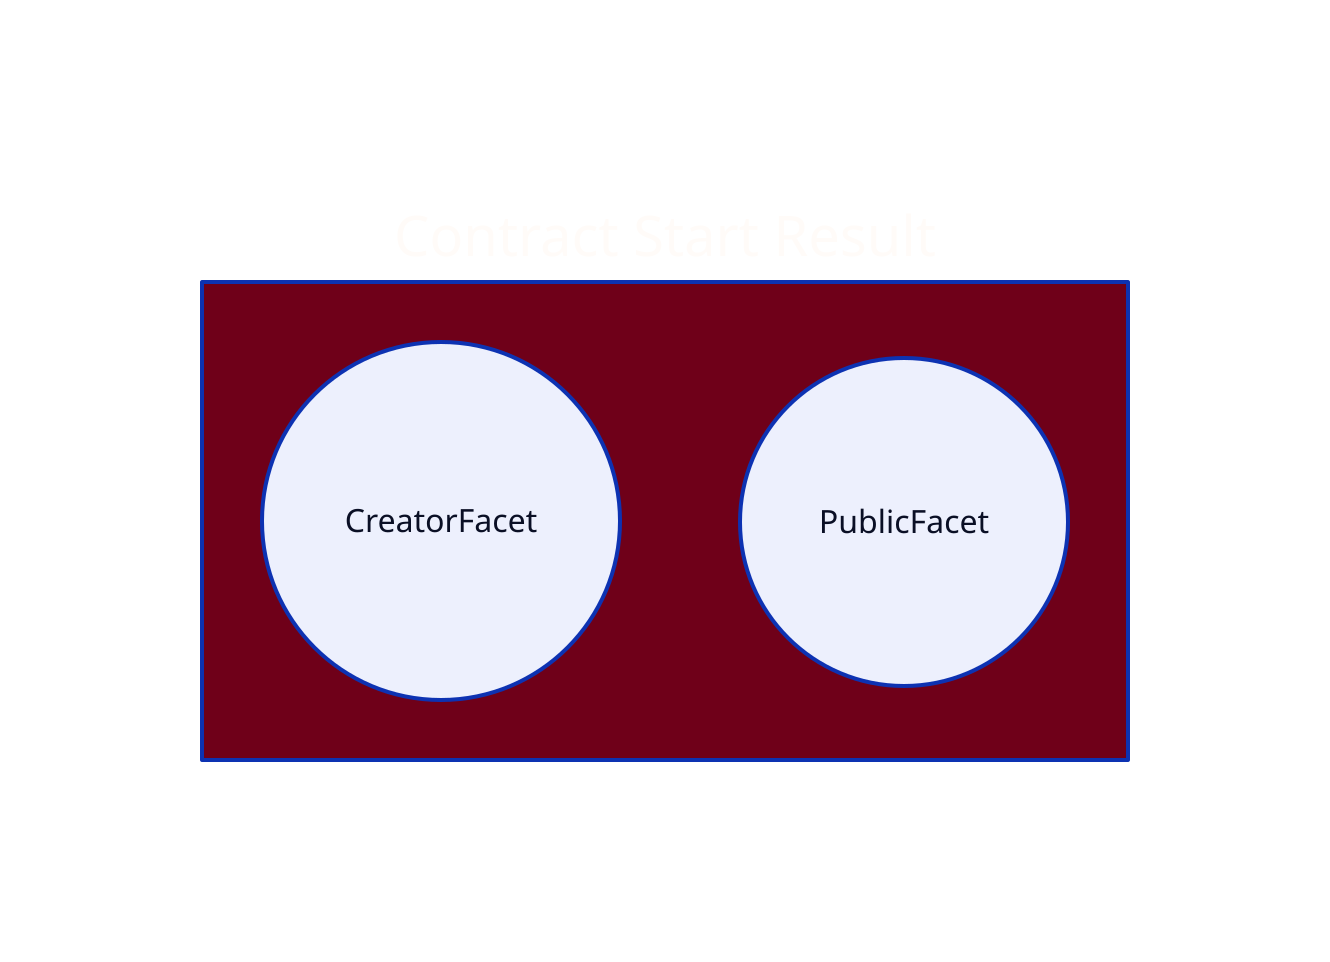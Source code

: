 StartFnResult: "Contract Start Result" {
  CreatorFacet: {
    shape: circle
  }
  PublicFacet: {
    shape: circle
  }
  style.fill: "#6f0019"
  style.font-color: "#fffbf8"
}
